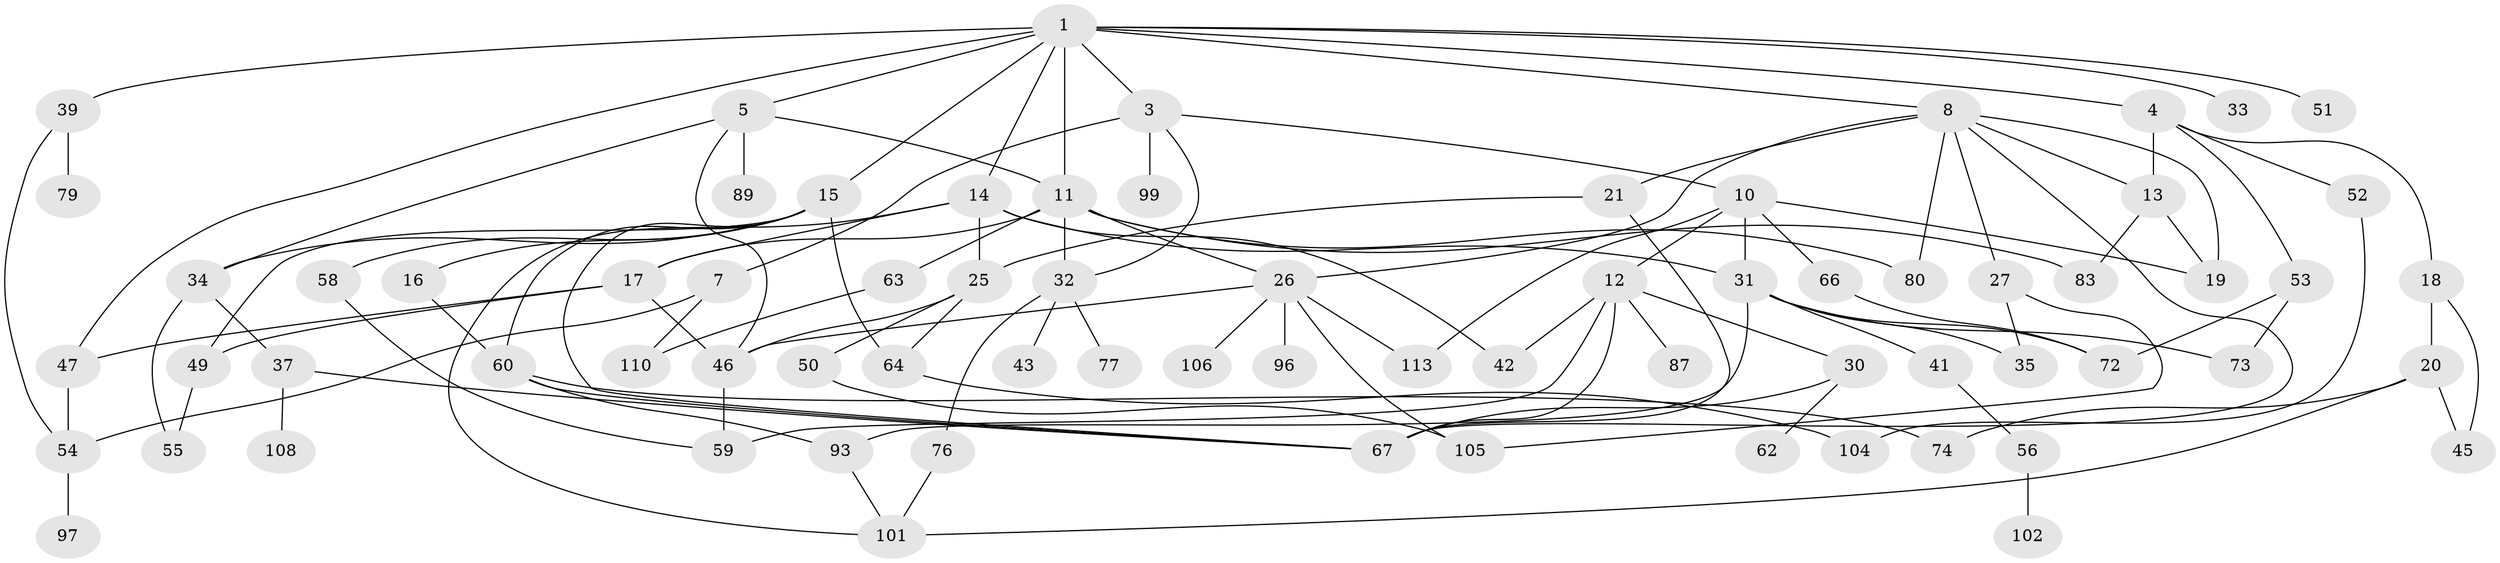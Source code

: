 // original degree distribution, {8: 0.008771929824561403, 5: 0.07017543859649122, 4: 0.14912280701754385, 3: 0.22807017543859648, 7: 0.017543859649122806, 6: 0.03508771929824561, 1: 0.19298245614035087, 2: 0.2982456140350877}
// Generated by graph-tools (version 1.1) at 2025/10/02/27/25 16:10:55]
// undirected, 73 vertices, 118 edges
graph export_dot {
graph [start="1"]
  node [color=gray90,style=filled];
  1 [super="+2"];
  3 [super="+6"];
  4 [super="+85"];
  5 [super="+84"];
  7;
  8 [super="+9"];
  10 [super="+44"];
  11 [super="+28"];
  12 [super="+23"];
  13 [super="+68"];
  14 [super="+22"];
  15 [super="+24"];
  16 [super="+57"];
  17 [super="+69"];
  18 [super="+92"];
  19 [super="+75"];
  20 [super="+48"];
  21;
  25 [super="+29"];
  26 [super="+38"];
  27;
  30 [super="+36"];
  31 [super="+86"];
  32 [super="+40"];
  33;
  34;
  35 [super="+88"];
  37;
  39 [super="+103"];
  41;
  42 [super="+114"];
  43 [super="+71"];
  45;
  46 [super="+94"];
  47 [super="+91"];
  49 [super="+61"];
  50 [super="+95"];
  51;
  52 [super="+70"];
  53 [super="+81"];
  54;
  55 [super="+78"];
  56;
  58 [super="+112"];
  59;
  60 [super="+90"];
  62;
  63;
  64 [super="+65"];
  66;
  67 [super="+82"];
  72 [super="+100"];
  73;
  74;
  76;
  77 [super="+107"];
  79;
  80;
  83 [super="+98"];
  87;
  89;
  93 [super="+111"];
  96;
  97;
  99;
  101;
  102;
  104;
  105 [super="+109"];
  106;
  108;
  110;
  113;
  1 -- 4;
  1 -- 5;
  1 -- 11;
  1 -- 14;
  1 -- 33;
  1 -- 51;
  1 -- 3;
  1 -- 39;
  1 -- 8;
  1 -- 15;
  1 -- 47;
  3 -- 32;
  3 -- 99;
  3 -- 10;
  3 -- 7;
  4 -- 18;
  4 -- 52;
  4 -- 53;
  4 -- 13;
  5 -- 89;
  5 -- 34;
  5 -- 11;
  5 -- 46;
  7 -- 110;
  7 -- 54;
  8 -- 13;
  8 -- 19;
  8 -- 21;
  8 -- 26;
  8 -- 27;
  8 -- 80;
  8 -- 67;
  10 -- 12;
  10 -- 19;
  10 -- 113;
  10 -- 66;
  10 -- 31;
  11 -- 83;
  11 -- 17;
  11 -- 80;
  11 -- 32;
  11 -- 63;
  11 -- 26;
  12 -- 42;
  12 -- 87;
  12 -- 59;
  12 -- 30;
  12 -- 67;
  13 -- 83;
  13 -- 19;
  14 -- 17;
  14 -- 31;
  14 -- 25;
  14 -- 101;
  14 -- 42;
  15 -- 16;
  15 -- 34;
  15 -- 58;
  15 -- 67;
  15 -- 64;
  15 -- 49;
  15 -- 60;
  16 -- 60;
  17 -- 47;
  17 -- 49;
  17 -- 46;
  18 -- 20;
  18 -- 45;
  20 -- 74;
  20 -- 101;
  20 -- 45;
  21 -- 25;
  21 -- 67;
  25 -- 64;
  25 -- 50;
  25 -- 46;
  26 -- 105;
  26 -- 106;
  26 -- 113;
  26 -- 46;
  26 -- 96;
  27 -- 105;
  27 -- 35;
  30 -- 62;
  30 -- 67;
  31 -- 35;
  31 -- 41;
  31 -- 73;
  31 -- 72;
  31 -- 93;
  32 -- 43;
  32 -- 76;
  32 -- 77;
  34 -- 37;
  34 -- 55;
  37 -- 67;
  37 -- 108;
  39 -- 54;
  39 -- 79 [weight=2];
  41 -- 56;
  46 -- 59;
  47 -- 54;
  49 -- 55;
  50 -- 105;
  52 -- 104;
  53 -- 72;
  53 -- 73;
  54 -- 97;
  56 -- 102;
  58 -- 59;
  60 -- 93 [weight=2];
  60 -- 74;
  60 -- 67;
  63 -- 110;
  64 -- 104;
  66 -- 72;
  76 -- 101;
  93 -- 101;
}

